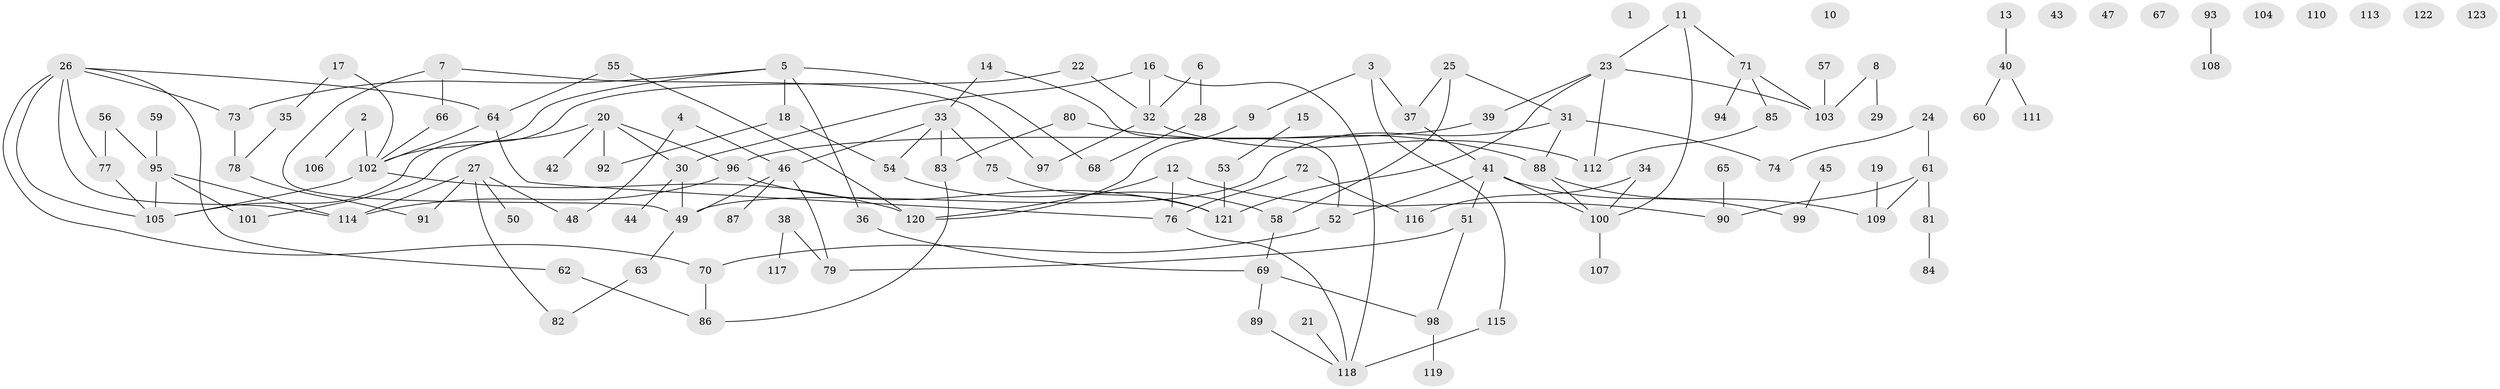 // coarse degree distribution, {0: 0.18333333333333332, 6: 0.1, 4: 0.1, 5: 0.06666666666666667, 7: 0.016666666666666666, 2: 0.2, 9: 0.016666666666666666, 8: 0.03333333333333333, 1: 0.23333333333333334, 10: 0.016666666666666666, 3: 0.03333333333333333}
// Generated by graph-tools (version 1.1) at 2025/16/03/04/25 18:16:41]
// undirected, 123 vertices, 151 edges
graph export_dot {
graph [start="1"]
  node [color=gray90,style=filled];
  1;
  2;
  3;
  4;
  5;
  6;
  7;
  8;
  9;
  10;
  11;
  12;
  13;
  14;
  15;
  16;
  17;
  18;
  19;
  20;
  21;
  22;
  23;
  24;
  25;
  26;
  27;
  28;
  29;
  30;
  31;
  32;
  33;
  34;
  35;
  36;
  37;
  38;
  39;
  40;
  41;
  42;
  43;
  44;
  45;
  46;
  47;
  48;
  49;
  50;
  51;
  52;
  53;
  54;
  55;
  56;
  57;
  58;
  59;
  60;
  61;
  62;
  63;
  64;
  65;
  66;
  67;
  68;
  69;
  70;
  71;
  72;
  73;
  74;
  75;
  76;
  77;
  78;
  79;
  80;
  81;
  82;
  83;
  84;
  85;
  86;
  87;
  88;
  89;
  90;
  91;
  92;
  93;
  94;
  95;
  96;
  97;
  98;
  99;
  100;
  101;
  102;
  103;
  104;
  105;
  106;
  107;
  108;
  109;
  110;
  111;
  112;
  113;
  114;
  115;
  116;
  117;
  118;
  119;
  120;
  121;
  122;
  123;
  2 -- 102;
  2 -- 106;
  3 -- 9;
  3 -- 37;
  3 -- 115;
  4 -- 46;
  4 -- 48;
  5 -- 18;
  5 -- 36;
  5 -- 68;
  5 -- 73;
  5 -- 102;
  6 -- 28;
  6 -- 32;
  7 -- 49;
  7 -- 66;
  7 -- 97;
  8 -- 29;
  8 -- 103;
  9 -- 120;
  11 -- 23;
  11 -- 71;
  11 -- 100;
  12 -- 76;
  12 -- 90;
  12 -- 120;
  13 -- 40;
  14 -- 33;
  14 -- 52;
  15 -- 53;
  16 -- 30;
  16 -- 32;
  16 -- 118;
  17 -- 35;
  17 -- 102;
  18 -- 54;
  18 -- 92;
  19 -- 109;
  20 -- 30;
  20 -- 42;
  20 -- 92;
  20 -- 96;
  20 -- 101;
  21 -- 118;
  22 -- 32;
  22 -- 105;
  23 -- 39;
  23 -- 103;
  23 -- 112;
  23 -- 121;
  24 -- 61;
  24 -- 74;
  25 -- 31;
  25 -- 37;
  25 -- 58;
  26 -- 62;
  26 -- 64;
  26 -- 70;
  26 -- 73;
  26 -- 77;
  26 -- 105;
  26 -- 114;
  27 -- 48;
  27 -- 50;
  27 -- 82;
  27 -- 91;
  27 -- 114;
  28 -- 68;
  30 -- 44;
  30 -- 49;
  31 -- 49;
  31 -- 74;
  31 -- 88;
  32 -- 97;
  32 -- 112;
  33 -- 46;
  33 -- 54;
  33 -- 75;
  33 -- 83;
  34 -- 100;
  34 -- 116;
  35 -- 78;
  36 -- 69;
  37 -- 41;
  38 -- 79;
  38 -- 117;
  39 -- 96;
  40 -- 60;
  40 -- 111;
  41 -- 51;
  41 -- 52;
  41 -- 99;
  41 -- 100;
  45 -- 99;
  46 -- 49;
  46 -- 79;
  46 -- 87;
  49 -- 63;
  51 -- 79;
  51 -- 98;
  52 -- 70;
  53 -- 121;
  54 -- 58;
  55 -- 64;
  55 -- 120;
  56 -- 77;
  56 -- 95;
  57 -- 103;
  58 -- 69;
  59 -- 95;
  61 -- 81;
  61 -- 90;
  61 -- 109;
  62 -- 86;
  63 -- 82;
  64 -- 76;
  64 -- 102;
  65 -- 90;
  66 -- 102;
  69 -- 89;
  69 -- 98;
  70 -- 86;
  71 -- 85;
  71 -- 94;
  71 -- 103;
  72 -- 76;
  72 -- 116;
  73 -- 78;
  75 -- 121;
  76 -- 118;
  77 -- 105;
  78 -- 91;
  80 -- 83;
  80 -- 88;
  81 -- 84;
  83 -- 86;
  85 -- 112;
  88 -- 100;
  88 -- 109;
  89 -- 118;
  93 -- 108;
  95 -- 101;
  95 -- 105;
  95 -- 114;
  96 -- 114;
  96 -- 121;
  98 -- 119;
  100 -- 107;
  102 -- 105;
  102 -- 120;
  115 -- 118;
}
